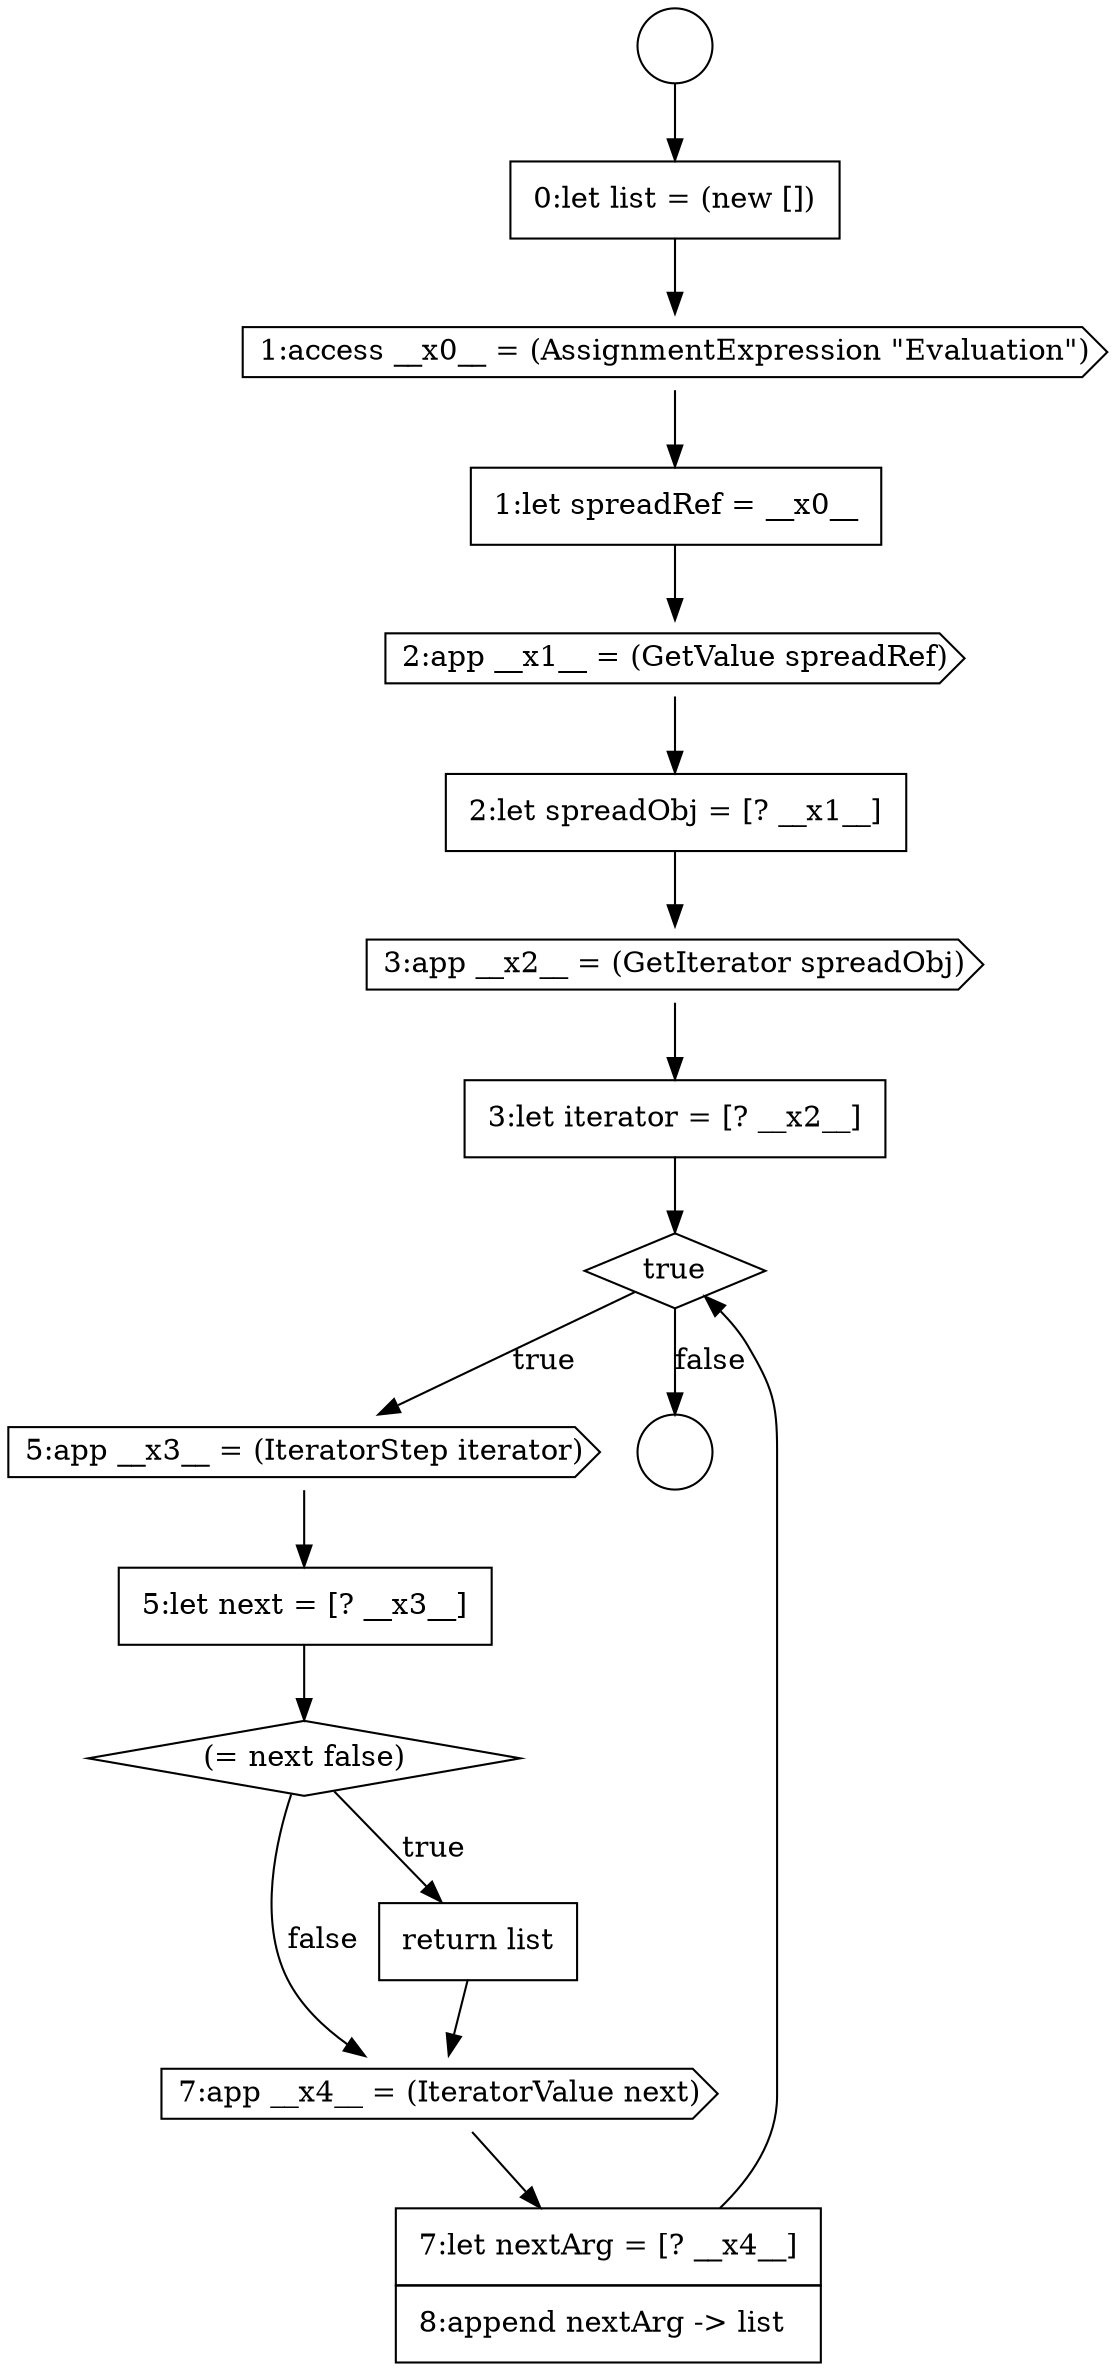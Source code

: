 digraph {
  node4075 [shape=cds, label=<<font color="black">3:app __x2__ = (GetIterator spreadObj)</font>> color="black" fillcolor="white" style=filled]
  node4079 [shape=none, margin=0, label=<<font color="black">
    <table border="0" cellborder="1" cellspacing="0" cellpadding="10">
      <tr><td align="left">5:let next = [? __x3__]</td></tr>
    </table>
  </font>> color="black" fillcolor="white" style=filled]
  node4070 [shape=none, margin=0, label=<<font color="black">
    <table border="0" cellborder="1" cellspacing="0" cellpadding="10">
      <tr><td align="left">0:let list = (new [])</td></tr>
    </table>
  </font>> color="black" fillcolor="white" style=filled]
  node4072 [shape=none, margin=0, label=<<font color="black">
    <table border="0" cellborder="1" cellspacing="0" cellpadding="10">
      <tr><td align="left">1:let spreadRef = __x0__</td></tr>
    </table>
  </font>> color="black" fillcolor="white" style=filled]
  node4082 [shape=cds, label=<<font color="black">7:app __x4__ = (IteratorValue next)</font>> color="black" fillcolor="white" style=filled]
  node4076 [shape=none, margin=0, label=<<font color="black">
    <table border="0" cellborder="1" cellspacing="0" cellpadding="10">
      <tr><td align="left">3:let iterator = [? __x2__]</td></tr>
    </table>
  </font>> color="black" fillcolor="white" style=filled]
  node4080 [shape=diamond, label=<<font color="black">(= next false)</font>> color="black" fillcolor="white" style=filled]
  node4081 [shape=none, margin=0, label=<<font color="black">
    <table border="0" cellborder="1" cellspacing="0" cellpadding="10">
      <tr><td align="left">return list</td></tr>
    </table>
  </font>> color="black" fillcolor="white" style=filled]
  node4077 [shape=diamond, label=<<font color="black">true</font>> color="black" fillcolor="white" style=filled]
  node4073 [shape=cds, label=<<font color="black">2:app __x1__ = (GetValue spreadRef)</font>> color="black" fillcolor="white" style=filled]
  node4078 [shape=cds, label=<<font color="black">5:app __x3__ = (IteratorStep iterator)</font>> color="black" fillcolor="white" style=filled]
  node4074 [shape=none, margin=0, label=<<font color="black">
    <table border="0" cellborder="1" cellspacing="0" cellpadding="10">
      <tr><td align="left">2:let spreadObj = [? __x1__]</td></tr>
    </table>
  </font>> color="black" fillcolor="white" style=filled]
  node4083 [shape=none, margin=0, label=<<font color="black">
    <table border="0" cellborder="1" cellspacing="0" cellpadding="10">
      <tr><td align="left">7:let nextArg = [? __x4__]</td></tr>
      <tr><td align="left">8:append nextArg -&gt; list</td></tr>
    </table>
  </font>> color="black" fillcolor="white" style=filled]
  node4071 [shape=cds, label=<<font color="black">1:access __x0__ = (AssignmentExpression &quot;Evaluation&quot;)</font>> color="black" fillcolor="white" style=filled]
  node4068 [shape=circle label=" " color="black" fillcolor="white" style=filled]
  node4069 [shape=circle label=" " color="black" fillcolor="white" style=filled]
  node4078 -> node4079 [ color="black"]
  node4080 -> node4081 [label=<<font color="black">true</font>> color="black"]
  node4080 -> node4082 [label=<<font color="black">false</font>> color="black"]
  node4068 -> node4070 [ color="black"]
  node4083 -> node4077 [ color="black"]
  node4071 -> node4072 [ color="black"]
  node4073 -> node4074 [ color="black"]
  node4077 -> node4078 [label=<<font color="black">true</font>> color="black"]
  node4077 -> node4069 [label=<<font color="black">false</font>> color="black"]
  node4070 -> node4071 [ color="black"]
  node4082 -> node4083 [ color="black"]
  node4081 -> node4082 [ color="black"]
  node4075 -> node4076 [ color="black"]
  node4074 -> node4075 [ color="black"]
  node4079 -> node4080 [ color="black"]
  node4076 -> node4077 [ color="black"]
  node4072 -> node4073 [ color="black"]
}

